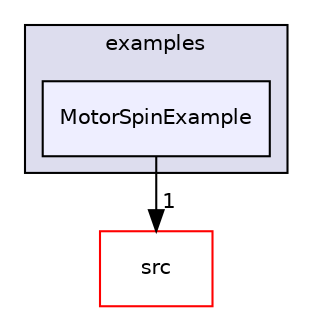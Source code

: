 digraph "examples/MotorSpinExample" {
  compound=true
  node [ fontsize="10", fontname="Helvetica"];
  edge [ labelfontsize="10", labelfontname="Helvetica"];
  subgraph clusterdir_d28a4824dc47e487b107a5db32ef43c4 {
    graph [ bgcolor="#ddddee", pencolor="black", label="examples" fontname="Helvetica", fontsize="10", URL="dir_d28a4824dc47e487b107a5db32ef43c4.html"]
  dir_ce247e32cc0ab14f82baf679f9fb96e8 [shape=box, label="MotorSpinExample", style="filled", fillcolor="#eeeeff", pencolor="black", URL="dir_ce247e32cc0ab14f82baf679f9fb96e8.html"];
  }
  dir_68267d1309a1af8e8297ef4c3efbcdba [shape=box label="src" fillcolor="white" style="filled" color="red" URL="dir_68267d1309a1af8e8297ef4c3efbcdba.html"];
  dir_ce247e32cc0ab14f82baf679f9fb96e8->dir_68267d1309a1af8e8297ef4c3efbcdba [headlabel="1", labeldistance=1.5 headhref="dir_000008_000013.html"];
}
